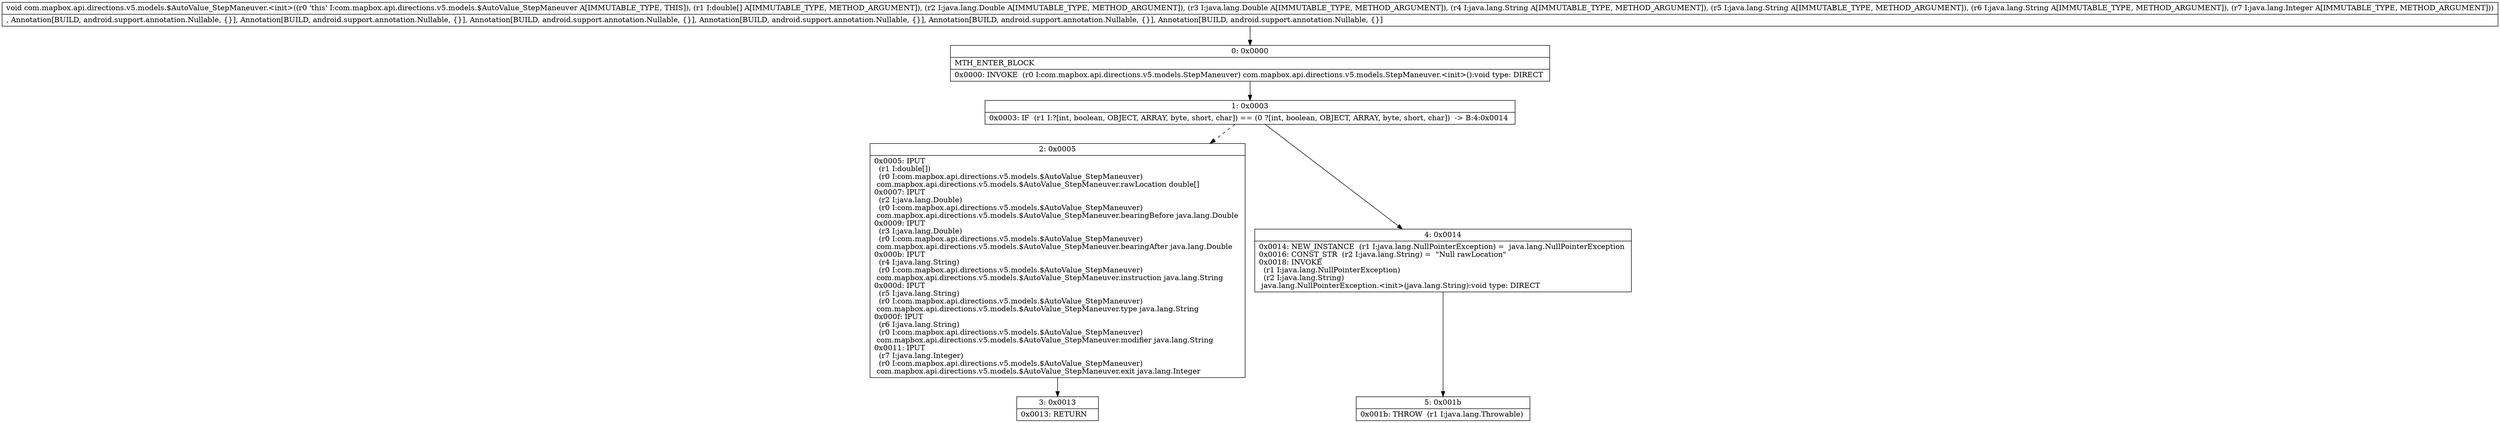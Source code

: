 digraph "CFG forcom.mapbox.api.directions.v5.models.$AutoValue_StepManeuver.\<init\>([DLjava\/lang\/Double;Ljava\/lang\/Double;Ljava\/lang\/String;Ljava\/lang\/String;Ljava\/lang\/String;Ljava\/lang\/Integer;)V" {
Node_0 [shape=record,label="{0\:\ 0x0000|MTH_ENTER_BLOCK\l|0x0000: INVOKE  (r0 I:com.mapbox.api.directions.v5.models.StepManeuver) com.mapbox.api.directions.v5.models.StepManeuver.\<init\>():void type: DIRECT \l}"];
Node_1 [shape=record,label="{1\:\ 0x0003|0x0003: IF  (r1 I:?[int, boolean, OBJECT, ARRAY, byte, short, char]) == (0 ?[int, boolean, OBJECT, ARRAY, byte, short, char])  \-\> B:4:0x0014 \l}"];
Node_2 [shape=record,label="{2\:\ 0x0005|0x0005: IPUT  \l  (r1 I:double[])\l  (r0 I:com.mapbox.api.directions.v5.models.$AutoValue_StepManeuver)\l com.mapbox.api.directions.v5.models.$AutoValue_StepManeuver.rawLocation double[] \l0x0007: IPUT  \l  (r2 I:java.lang.Double)\l  (r0 I:com.mapbox.api.directions.v5.models.$AutoValue_StepManeuver)\l com.mapbox.api.directions.v5.models.$AutoValue_StepManeuver.bearingBefore java.lang.Double \l0x0009: IPUT  \l  (r3 I:java.lang.Double)\l  (r0 I:com.mapbox.api.directions.v5.models.$AutoValue_StepManeuver)\l com.mapbox.api.directions.v5.models.$AutoValue_StepManeuver.bearingAfter java.lang.Double \l0x000b: IPUT  \l  (r4 I:java.lang.String)\l  (r0 I:com.mapbox.api.directions.v5.models.$AutoValue_StepManeuver)\l com.mapbox.api.directions.v5.models.$AutoValue_StepManeuver.instruction java.lang.String \l0x000d: IPUT  \l  (r5 I:java.lang.String)\l  (r0 I:com.mapbox.api.directions.v5.models.$AutoValue_StepManeuver)\l com.mapbox.api.directions.v5.models.$AutoValue_StepManeuver.type java.lang.String \l0x000f: IPUT  \l  (r6 I:java.lang.String)\l  (r0 I:com.mapbox.api.directions.v5.models.$AutoValue_StepManeuver)\l com.mapbox.api.directions.v5.models.$AutoValue_StepManeuver.modifier java.lang.String \l0x0011: IPUT  \l  (r7 I:java.lang.Integer)\l  (r0 I:com.mapbox.api.directions.v5.models.$AutoValue_StepManeuver)\l com.mapbox.api.directions.v5.models.$AutoValue_StepManeuver.exit java.lang.Integer \l}"];
Node_3 [shape=record,label="{3\:\ 0x0013|0x0013: RETURN   \l}"];
Node_4 [shape=record,label="{4\:\ 0x0014|0x0014: NEW_INSTANCE  (r1 I:java.lang.NullPointerException) =  java.lang.NullPointerException \l0x0016: CONST_STR  (r2 I:java.lang.String) =  \"Null rawLocation\" \l0x0018: INVOKE  \l  (r1 I:java.lang.NullPointerException)\l  (r2 I:java.lang.String)\l java.lang.NullPointerException.\<init\>(java.lang.String):void type: DIRECT \l}"];
Node_5 [shape=record,label="{5\:\ 0x001b|0x001b: THROW  (r1 I:java.lang.Throwable) \l}"];
MethodNode[shape=record,label="{void com.mapbox.api.directions.v5.models.$AutoValue_StepManeuver.\<init\>((r0 'this' I:com.mapbox.api.directions.v5.models.$AutoValue_StepManeuver A[IMMUTABLE_TYPE, THIS]), (r1 I:double[] A[IMMUTABLE_TYPE, METHOD_ARGUMENT]), (r2 I:java.lang.Double A[IMMUTABLE_TYPE, METHOD_ARGUMENT]), (r3 I:java.lang.Double A[IMMUTABLE_TYPE, METHOD_ARGUMENT]), (r4 I:java.lang.String A[IMMUTABLE_TYPE, METHOD_ARGUMENT]), (r5 I:java.lang.String A[IMMUTABLE_TYPE, METHOD_ARGUMENT]), (r6 I:java.lang.String A[IMMUTABLE_TYPE, METHOD_ARGUMENT]), (r7 I:java.lang.Integer A[IMMUTABLE_TYPE, METHOD_ARGUMENT]))  | , Annotation[BUILD, android.support.annotation.Nullable, \{\}], Annotation[BUILD, android.support.annotation.Nullable, \{\}], Annotation[BUILD, android.support.annotation.Nullable, \{\}], Annotation[BUILD, android.support.annotation.Nullable, \{\}], Annotation[BUILD, android.support.annotation.Nullable, \{\}], Annotation[BUILD, android.support.annotation.Nullable, \{\}]\l}"];
MethodNode -> Node_0;
Node_0 -> Node_1;
Node_1 -> Node_2[style=dashed];
Node_1 -> Node_4;
Node_2 -> Node_3;
Node_4 -> Node_5;
}

